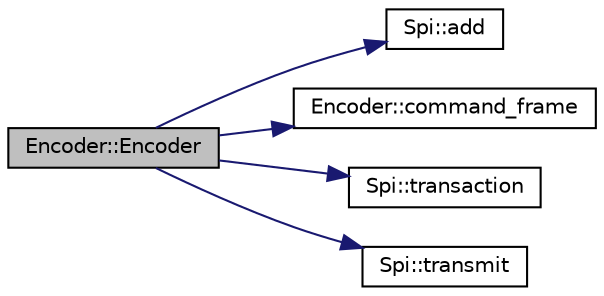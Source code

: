 digraph "Encoder::Encoder"
{
 // LATEX_PDF_SIZE
  edge [fontname="Helvetica",fontsize="10",labelfontname="Helvetica",labelfontsize="10"];
  node [fontname="Helvetica",fontsize="10",shape=record];
  rankdir="LR";
  Node1 [label="Encoder::Encoder",height=0.2,width=0.4,color="black", fillcolor="grey75", style="filled", fontcolor="black",tooltip=" "];
  Node1 -> Node2 [color="midnightblue",fontsize="10",style="solid",fontname="Helvetica"];
  Node2 [label="Spi::add",height=0.2,width=0.4,color="black", fillcolor="white", style="filled",URL="$classSpi.html#aedce6d0a15c2b6e76fc2929260b084a0",tooltip=" "];
  Node1 -> Node3 [color="midnightblue",fontsize="10",style="solid",fontname="Helvetica"];
  Node3 [label="Encoder::command_frame",height=0.2,width=0.4,color="black", fillcolor="white", style="filled",URL="$classEncoder.html#acd30205e9ac5953c63a893964d9d9bb6",tooltip=" "];
  Node1 -> Node4 [color="midnightblue",fontsize="10",style="solid",fontname="Helvetica"];
  Node4 [label="Spi::transaction",height=0.2,width=0.4,color="black", fillcolor="white", style="filled",URL="$classSpi.html#ade7f363df8128f984a04896748284790",tooltip=" "];
  Node1 -> Node5 [color="midnightblue",fontsize="10",style="solid",fontname="Helvetica"];
  Node5 [label="Spi::transmit",height=0.2,width=0.4,color="black", fillcolor="white", style="filled",URL="$classSpi.html#a91c0eeec99491ce1392baecdb8ec7495",tooltip=" "];
}

